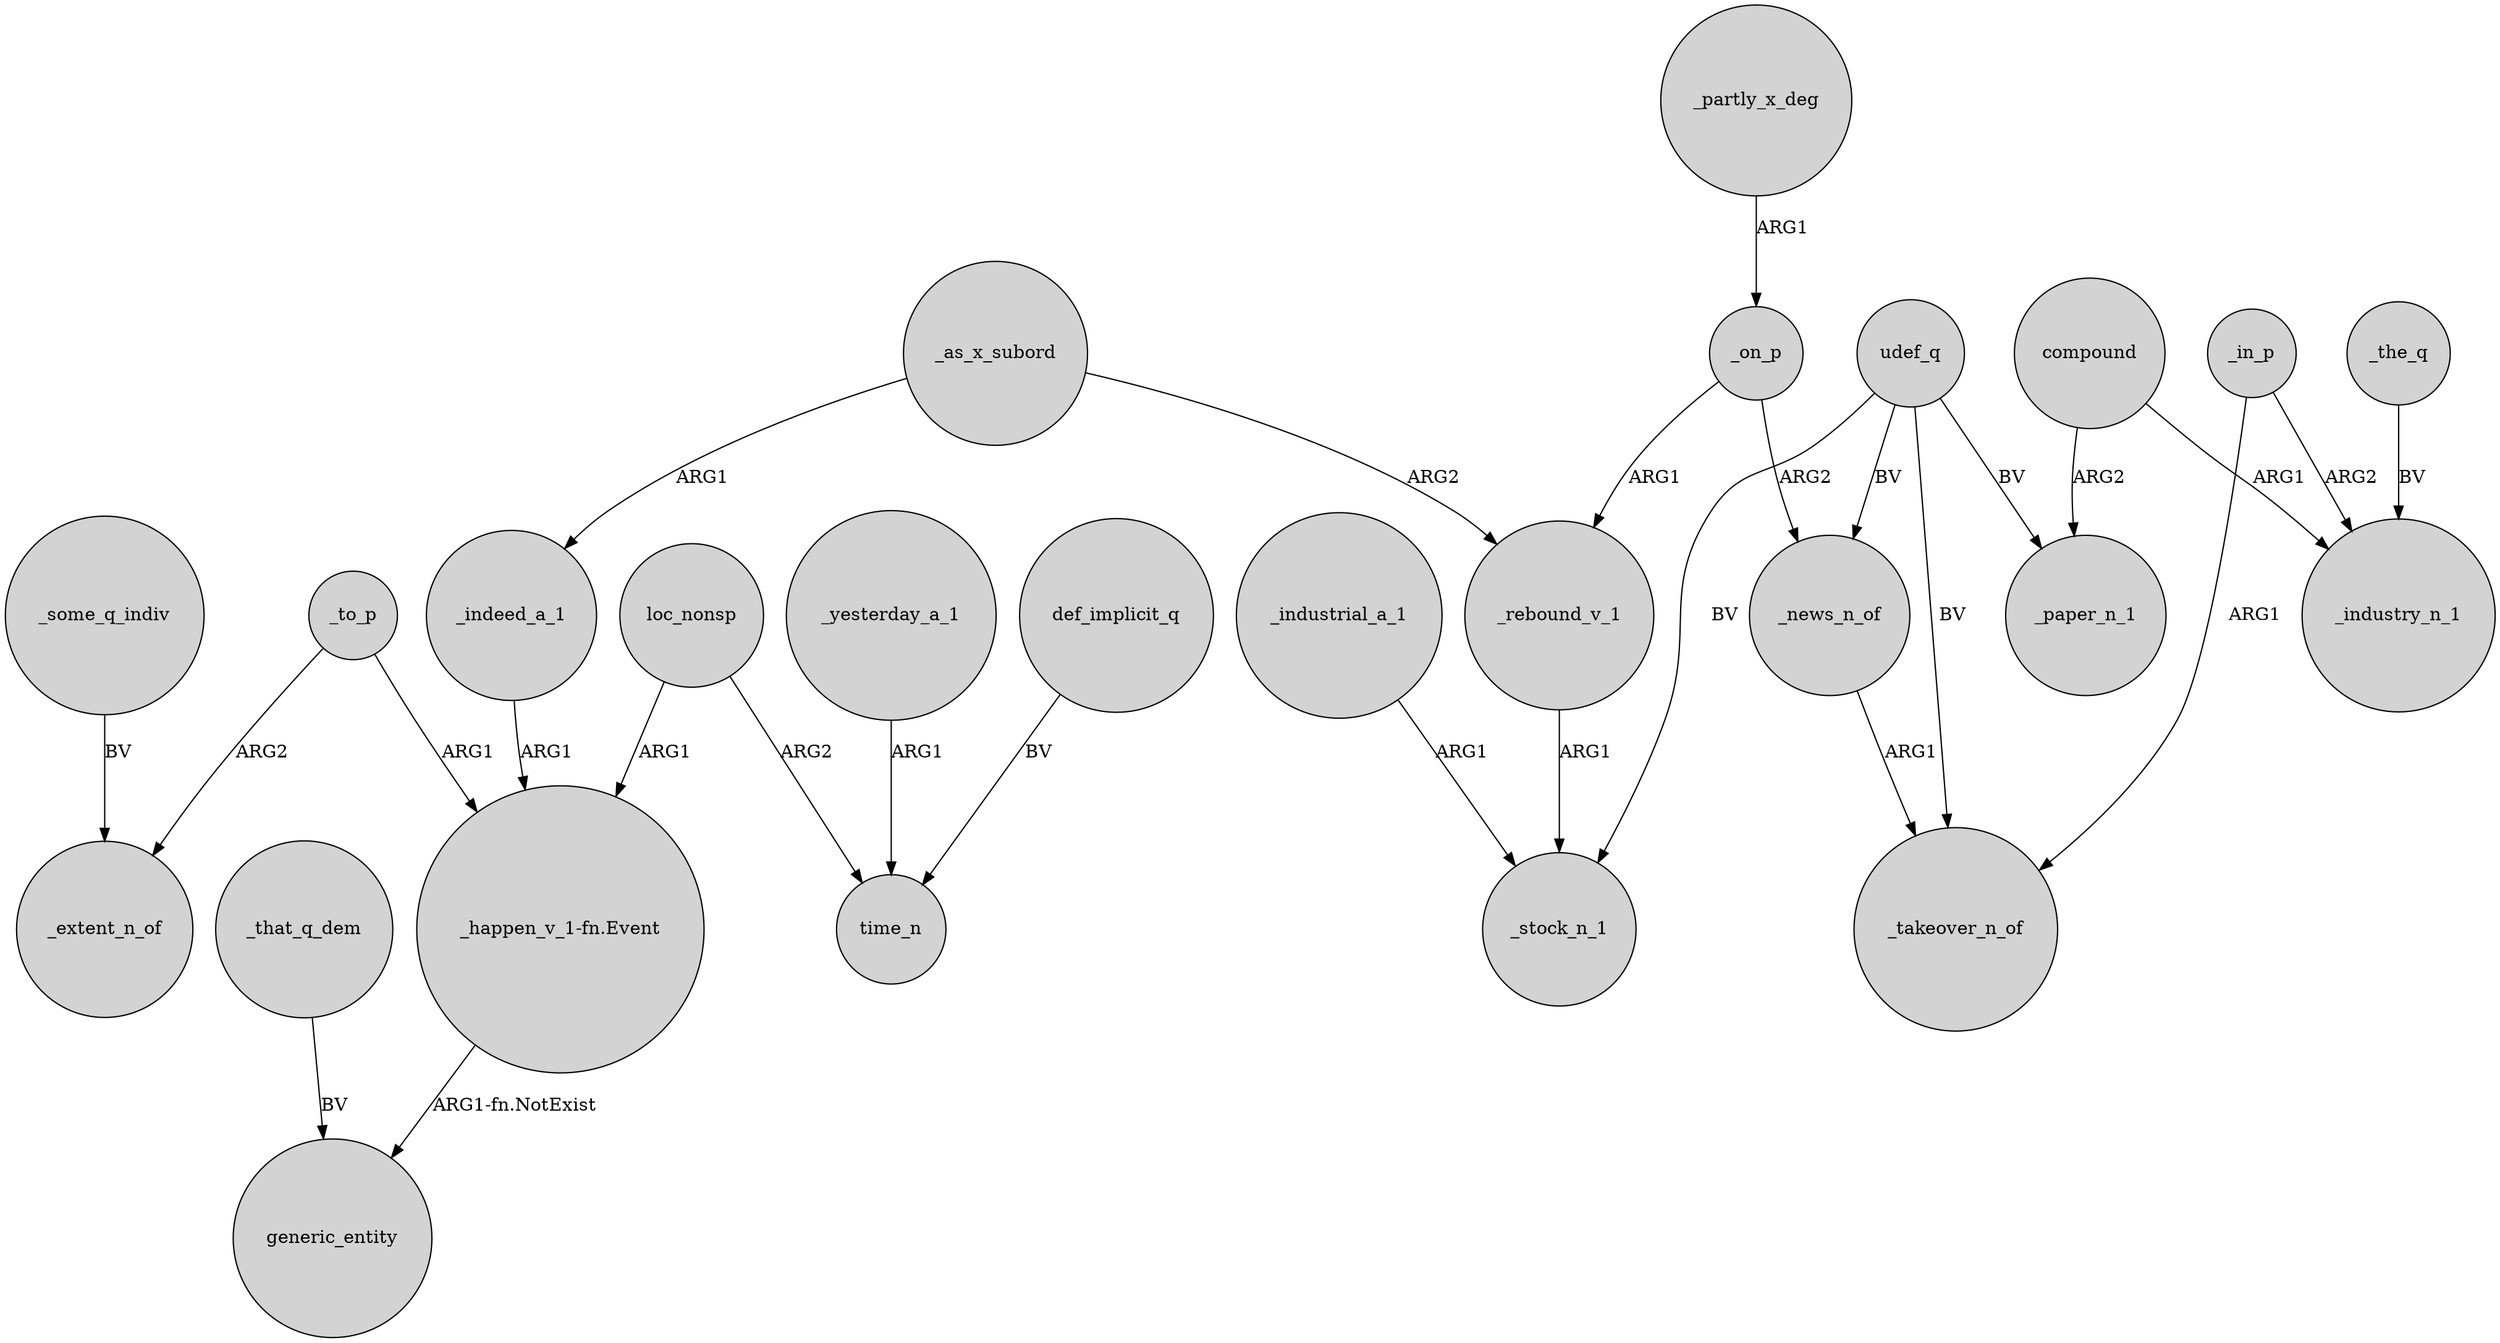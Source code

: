 digraph {
	node [shape=circle style=filled]
	_to_p -> _extent_n_of [label=ARG2]
	_yesterday_a_1 -> time_n [label=ARG1]
	_that_q_dem -> generic_entity [label=BV]
	udef_q -> _takeover_n_of [label=BV]
	_in_p -> _takeover_n_of [label=ARG1]
	_in_p -> _industry_n_1 [label=ARG2]
	compound -> _industry_n_1 [label=ARG1]
	_as_x_subord -> _rebound_v_1 [label=ARG2]
	_the_q -> _industry_n_1 [label=BV]
	"_happen_v_1-fn.Event" -> generic_entity [label="ARG1-fn.NotExist"]
	loc_nonsp -> time_n [label=ARG2]
	_partly_x_deg -> _on_p [label=ARG1]
	_some_q_indiv -> _extent_n_of [label=BV]
	udef_q -> _stock_n_1 [label=BV]
	loc_nonsp -> "_happen_v_1-fn.Event" [label=ARG1]
	_to_p -> "_happen_v_1-fn.Event" [label=ARG1]
	compound -> _paper_n_1 [label=ARG2]
	_on_p -> _rebound_v_1 [label=ARG1]
	_news_n_of -> _takeover_n_of [label=ARG1]
	udef_q -> _paper_n_1 [label=BV]
	_on_p -> _news_n_of [label=ARG2]
	udef_q -> _news_n_of [label=BV]
	_rebound_v_1 -> _stock_n_1 [label=ARG1]
	_industrial_a_1 -> _stock_n_1 [label=ARG1]
	_indeed_a_1 -> "_happen_v_1-fn.Event" [label=ARG1]
	def_implicit_q -> time_n [label=BV]
	_as_x_subord -> _indeed_a_1 [label=ARG1]
}
